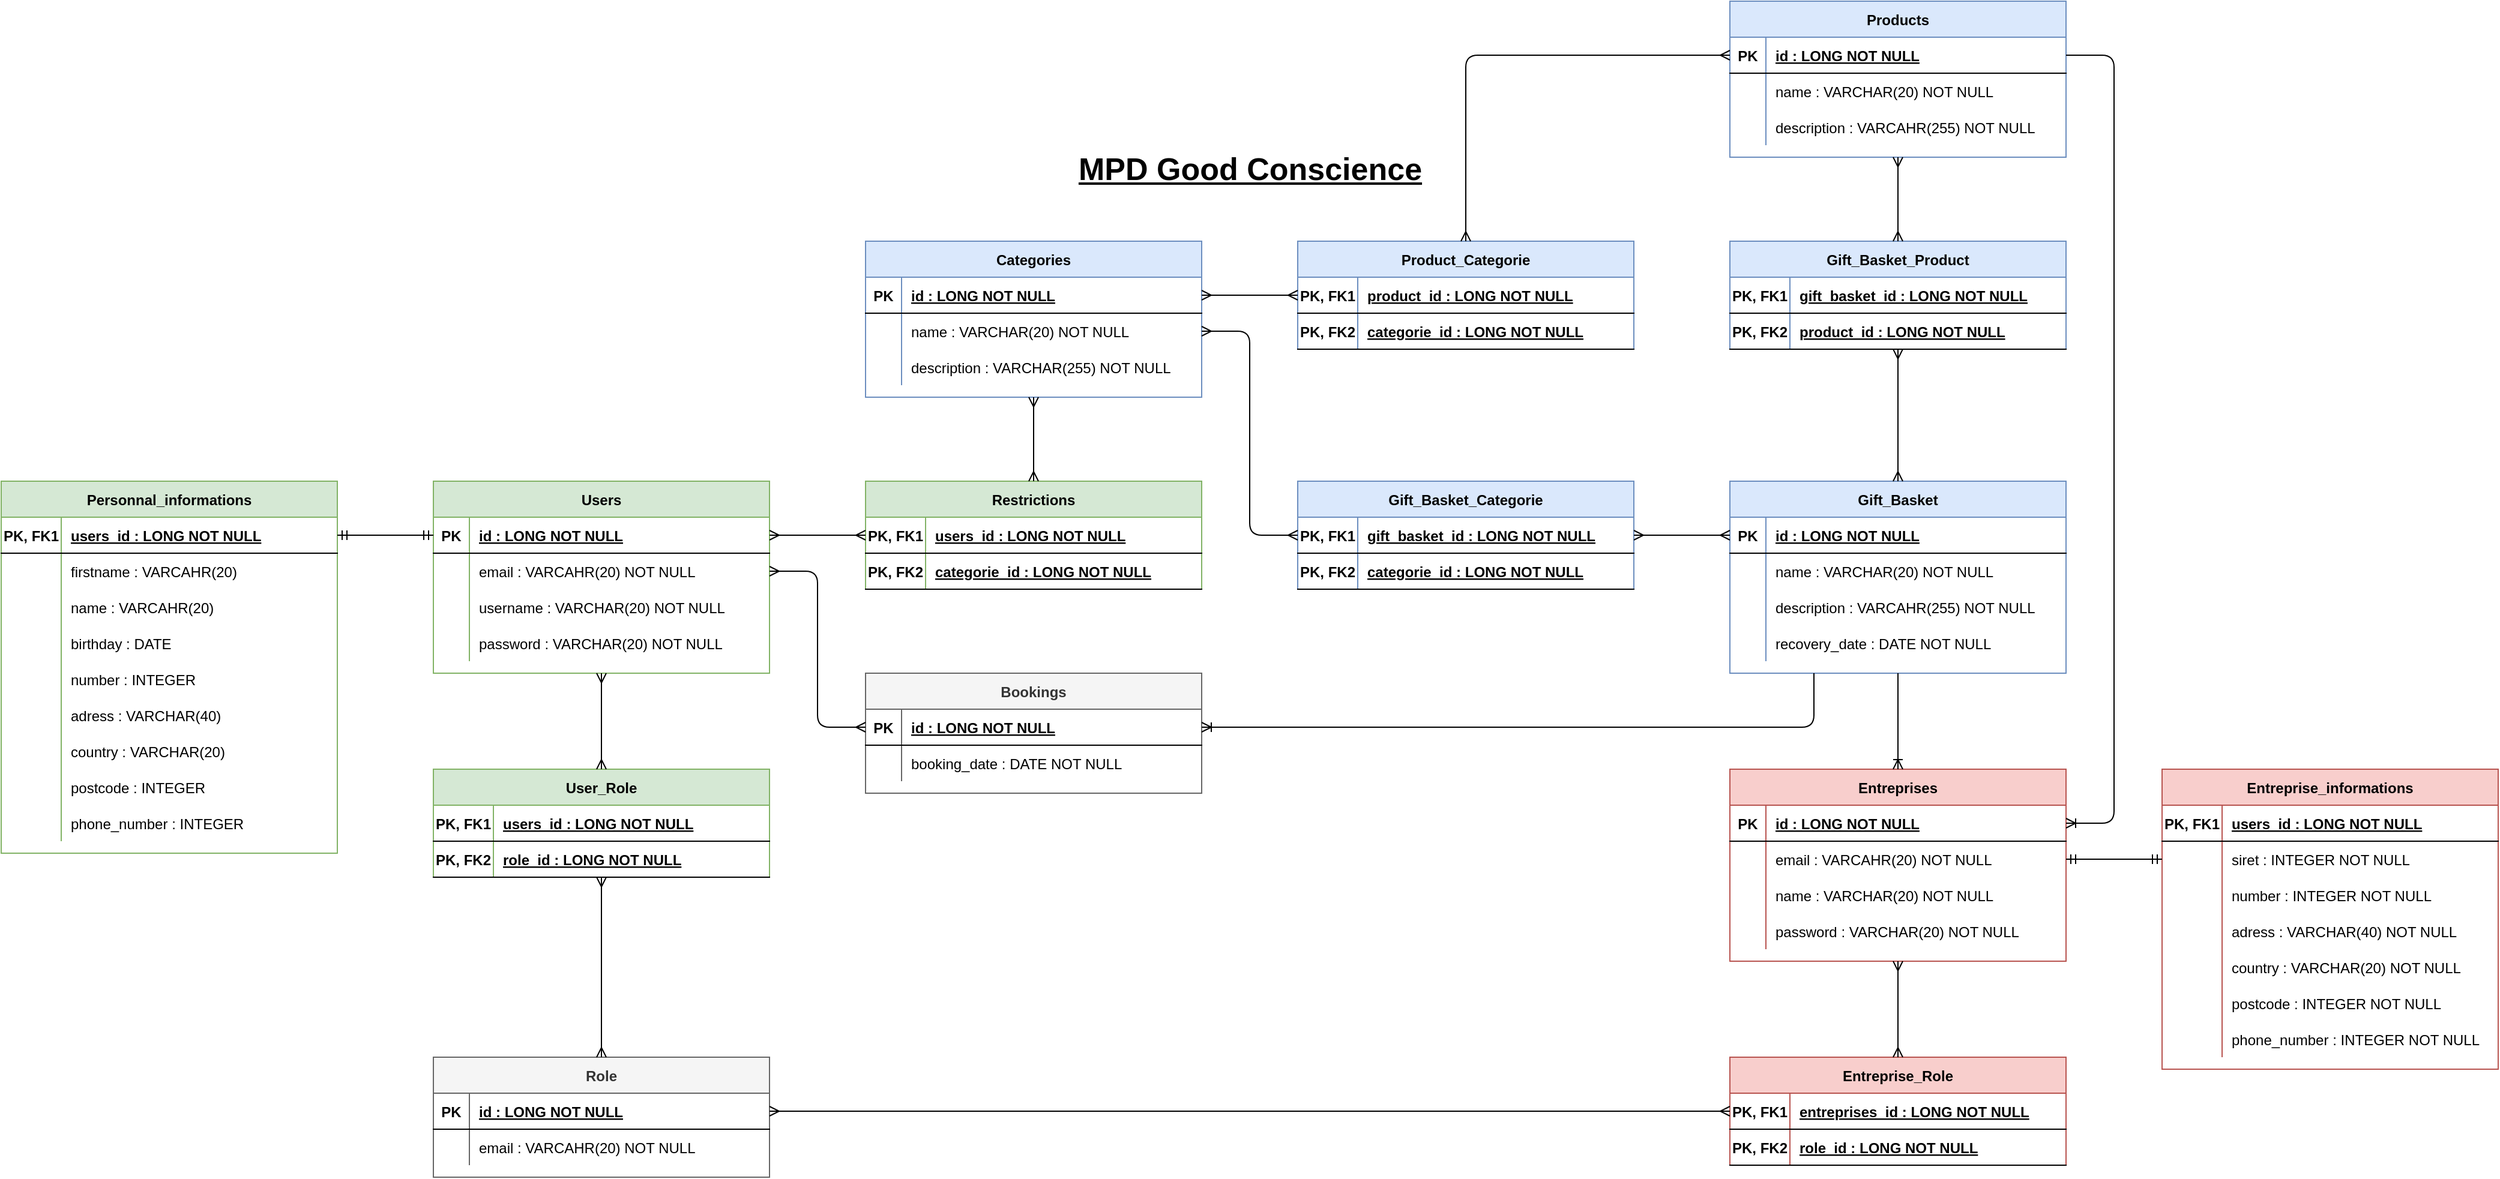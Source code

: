 <mxfile version="14.9.8" type="device"><diagram id="lj7wyBFitudtM3Md_HdL" name="Page-1"><mxGraphModel dx="1422" dy="1973" grid="1" gridSize="10" guides="1" tooltips="1" connect="1" arrows="1" fold="1" page="1" pageScale="1" pageWidth="827" pageHeight="1169" math="0" shadow="0"><root><mxCell id="0"/><mxCell id="1" parent="0"/><mxCell id="SzLGIEK4NuQ1t8CrEI2O-5" value="Users" style="shape=table;startSize=30;container=1;collapsible=1;childLayout=tableLayout;fixedRows=1;rowLines=0;fontStyle=1;align=center;resizeLast=1;fillColor=#d5e8d4;strokeColor=#82b366;" parent="1" vertex="1"><mxGeometry x="440" y="40" width="280" height="160" as="geometry"/></mxCell><mxCell id="SzLGIEK4NuQ1t8CrEI2O-6" value="" style="shape=partialRectangle;collapsible=0;dropTarget=0;pointerEvents=0;fillColor=none;top=0;left=0;bottom=1;right=0;points=[[0,0.5],[1,0.5]];portConstraint=eastwest;" parent="SzLGIEK4NuQ1t8CrEI2O-5" vertex="1"><mxGeometry y="30" width="280" height="30" as="geometry"/></mxCell><mxCell id="SzLGIEK4NuQ1t8CrEI2O-7" value="PK" style="shape=partialRectangle;connectable=0;fillColor=none;top=0;left=0;bottom=0;right=0;fontStyle=1;overflow=hidden;" parent="SzLGIEK4NuQ1t8CrEI2O-6" vertex="1"><mxGeometry width="30" height="30" as="geometry"/></mxCell><mxCell id="SzLGIEK4NuQ1t8CrEI2O-8" value="id : LONG NOT NULL" style="shape=partialRectangle;connectable=0;fillColor=none;top=0;left=0;bottom=0;right=0;align=left;spacingLeft=6;fontStyle=5;overflow=hidden;" parent="SzLGIEK4NuQ1t8CrEI2O-6" vertex="1"><mxGeometry x="30" width="250" height="30" as="geometry"/></mxCell><mxCell id="SzLGIEK4NuQ1t8CrEI2O-9" value="" style="shape=partialRectangle;collapsible=0;dropTarget=0;pointerEvents=0;fillColor=none;top=0;left=0;bottom=0;right=0;points=[[0,0.5],[1,0.5]];portConstraint=eastwest;" parent="SzLGIEK4NuQ1t8CrEI2O-5" vertex="1"><mxGeometry y="60" width="280" height="30" as="geometry"/></mxCell><mxCell id="SzLGIEK4NuQ1t8CrEI2O-10" value="" style="shape=partialRectangle;connectable=0;fillColor=none;top=0;left=0;bottom=0;right=0;editable=1;overflow=hidden;" parent="SzLGIEK4NuQ1t8CrEI2O-9" vertex="1"><mxGeometry width="30" height="30" as="geometry"/></mxCell><mxCell id="SzLGIEK4NuQ1t8CrEI2O-11" value="email : VARCAHR(20) NOT NULL" style="shape=partialRectangle;connectable=0;fillColor=none;top=0;left=0;bottom=0;right=0;align=left;spacingLeft=6;overflow=hidden;" parent="SzLGIEK4NuQ1t8CrEI2O-9" vertex="1"><mxGeometry x="30" width="250" height="30" as="geometry"/></mxCell><mxCell id="SzLGIEK4NuQ1t8CrEI2O-12" value="" style="shape=partialRectangle;collapsible=0;dropTarget=0;pointerEvents=0;fillColor=none;top=0;left=0;bottom=0;right=0;points=[[0,0.5],[1,0.5]];portConstraint=eastwest;" parent="SzLGIEK4NuQ1t8CrEI2O-5" vertex="1"><mxGeometry y="90" width="280" height="30" as="geometry"/></mxCell><mxCell id="SzLGIEK4NuQ1t8CrEI2O-13" value="" style="shape=partialRectangle;connectable=0;fillColor=none;top=0;left=0;bottom=0;right=0;editable=1;overflow=hidden;" parent="SzLGIEK4NuQ1t8CrEI2O-12" vertex="1"><mxGeometry width="30" height="30" as="geometry"/></mxCell><mxCell id="SzLGIEK4NuQ1t8CrEI2O-14" value="username : VARCHAR(20) NOT NULL" style="shape=partialRectangle;connectable=0;fillColor=none;top=0;left=0;bottom=0;right=0;align=left;spacingLeft=6;overflow=hidden;" parent="SzLGIEK4NuQ1t8CrEI2O-12" vertex="1"><mxGeometry x="30" width="250" height="30" as="geometry"/></mxCell><mxCell id="SzLGIEK4NuQ1t8CrEI2O-15" value="" style="shape=partialRectangle;collapsible=0;dropTarget=0;pointerEvents=0;fillColor=none;top=0;left=0;bottom=0;right=0;points=[[0,0.5],[1,0.5]];portConstraint=eastwest;" parent="SzLGIEK4NuQ1t8CrEI2O-5" vertex="1"><mxGeometry y="120" width="280" height="30" as="geometry"/></mxCell><mxCell id="SzLGIEK4NuQ1t8CrEI2O-16" value="" style="shape=partialRectangle;connectable=0;fillColor=none;top=0;left=0;bottom=0;right=0;editable=1;overflow=hidden;" parent="SzLGIEK4NuQ1t8CrEI2O-15" vertex="1"><mxGeometry width="30" height="30" as="geometry"/></mxCell><mxCell id="SzLGIEK4NuQ1t8CrEI2O-17" value="password : VARCHAR(20) NOT NULL" style="shape=partialRectangle;connectable=0;fillColor=none;top=0;left=0;bottom=0;right=0;align=left;spacingLeft=6;overflow=hidden;" parent="SzLGIEK4NuQ1t8CrEI2O-15" vertex="1"><mxGeometry x="30" width="250" height="30" as="geometry"/></mxCell><mxCell id="SzLGIEK4NuQ1t8CrEI2O-18" value="Personnal_informations" style="shape=table;startSize=30;container=1;collapsible=1;childLayout=tableLayout;fixedRows=1;rowLines=0;fontStyle=1;align=center;resizeLast=1;fillColor=#d5e8d4;strokeColor=#82b366;" parent="1" vertex="1"><mxGeometry x="80" y="40" width="280" height="310" as="geometry"/></mxCell><mxCell id="SzLGIEK4NuQ1t8CrEI2O-19" value="" style="shape=partialRectangle;collapsible=0;dropTarget=0;pointerEvents=0;fillColor=none;top=0;left=0;bottom=1;right=0;points=[[0,0.5],[1,0.5]];portConstraint=eastwest;" parent="SzLGIEK4NuQ1t8CrEI2O-18" vertex="1"><mxGeometry y="30" width="280" height="30" as="geometry"/></mxCell><mxCell id="SzLGIEK4NuQ1t8CrEI2O-20" value="PK, FK1" style="shape=partialRectangle;connectable=0;fillColor=none;top=0;left=0;bottom=0;right=0;fontStyle=1;overflow=hidden;" parent="SzLGIEK4NuQ1t8CrEI2O-19" vertex="1"><mxGeometry width="50.0" height="30" as="geometry"/></mxCell><mxCell id="SzLGIEK4NuQ1t8CrEI2O-21" value="users_id : LONG NOT NULL" style="shape=partialRectangle;connectable=0;fillColor=none;top=0;left=0;bottom=0;right=0;align=left;spacingLeft=6;fontStyle=5;overflow=hidden;" parent="SzLGIEK4NuQ1t8CrEI2O-19" vertex="1"><mxGeometry x="50.0" width="230.0" height="30" as="geometry"/></mxCell><mxCell id="SzLGIEK4NuQ1t8CrEI2O-22" value="" style="shape=partialRectangle;collapsible=0;dropTarget=0;pointerEvents=0;fillColor=none;top=0;left=0;bottom=0;right=0;points=[[0,0.5],[1,0.5]];portConstraint=eastwest;" parent="SzLGIEK4NuQ1t8CrEI2O-18" vertex="1"><mxGeometry y="60" width="280" height="30" as="geometry"/></mxCell><mxCell id="SzLGIEK4NuQ1t8CrEI2O-23" value="" style="shape=partialRectangle;connectable=0;fillColor=none;top=0;left=0;bottom=0;right=0;editable=1;overflow=hidden;" parent="SzLGIEK4NuQ1t8CrEI2O-22" vertex="1"><mxGeometry width="50.0" height="30" as="geometry"/></mxCell><mxCell id="SzLGIEK4NuQ1t8CrEI2O-24" value="firstname : VARCAHR(20)" style="shape=partialRectangle;connectable=0;fillColor=none;top=0;left=0;bottom=0;right=0;align=left;spacingLeft=6;overflow=hidden;" parent="SzLGIEK4NuQ1t8CrEI2O-22" vertex="1"><mxGeometry x="50.0" width="230.0" height="30" as="geometry"/></mxCell><mxCell id="SzLGIEK4NuQ1t8CrEI2O-25" value="" style="shape=partialRectangle;collapsible=0;dropTarget=0;pointerEvents=0;fillColor=none;top=0;left=0;bottom=0;right=0;points=[[0,0.5],[1,0.5]];portConstraint=eastwest;" parent="SzLGIEK4NuQ1t8CrEI2O-18" vertex="1"><mxGeometry y="90" width="280" height="30" as="geometry"/></mxCell><mxCell id="SzLGIEK4NuQ1t8CrEI2O-26" value="" style="shape=partialRectangle;connectable=0;fillColor=none;top=0;left=0;bottom=0;right=0;editable=1;overflow=hidden;" parent="SzLGIEK4NuQ1t8CrEI2O-25" vertex="1"><mxGeometry width="50.0" height="30" as="geometry"/></mxCell><mxCell id="SzLGIEK4NuQ1t8CrEI2O-27" value="name : VARCAHR(20)" style="shape=partialRectangle;connectable=0;fillColor=none;top=0;left=0;bottom=0;right=0;align=left;spacingLeft=6;overflow=hidden;" parent="SzLGIEK4NuQ1t8CrEI2O-25" vertex="1"><mxGeometry x="50.0" width="230.0" height="30" as="geometry"/></mxCell><mxCell id="SzLGIEK4NuQ1t8CrEI2O-52" value="" style="shape=partialRectangle;collapsible=0;dropTarget=0;pointerEvents=0;fillColor=none;top=0;left=0;bottom=0;right=0;points=[[0,0.5],[1,0.5]];portConstraint=eastwest;" parent="SzLGIEK4NuQ1t8CrEI2O-18" vertex="1"><mxGeometry y="120" width="280" height="30" as="geometry"/></mxCell><mxCell id="SzLGIEK4NuQ1t8CrEI2O-53" value="" style="shape=partialRectangle;connectable=0;fillColor=none;top=0;left=0;bottom=0;right=0;editable=1;overflow=hidden;" parent="SzLGIEK4NuQ1t8CrEI2O-52" vertex="1"><mxGeometry width="50.0" height="30" as="geometry"/></mxCell><mxCell id="SzLGIEK4NuQ1t8CrEI2O-54" value="birthday : DATE" style="shape=partialRectangle;connectable=0;fillColor=none;top=0;left=0;bottom=0;right=0;align=left;spacingLeft=6;overflow=hidden;" parent="SzLGIEK4NuQ1t8CrEI2O-52" vertex="1"><mxGeometry x="50.0" width="230.0" height="30" as="geometry"/></mxCell><mxCell id="SzLGIEK4NuQ1t8CrEI2O-55" value="" style="shape=partialRectangle;collapsible=0;dropTarget=0;pointerEvents=0;fillColor=none;top=0;left=0;bottom=0;right=0;points=[[0,0.5],[1,0.5]];portConstraint=eastwest;" parent="SzLGIEK4NuQ1t8CrEI2O-18" vertex="1"><mxGeometry y="150" width="280" height="30" as="geometry"/></mxCell><mxCell id="SzLGIEK4NuQ1t8CrEI2O-56" value="" style="shape=partialRectangle;connectable=0;fillColor=none;top=0;left=0;bottom=0;right=0;editable=1;overflow=hidden;" parent="SzLGIEK4NuQ1t8CrEI2O-55" vertex="1"><mxGeometry width="50.0" height="30" as="geometry"/></mxCell><mxCell id="SzLGIEK4NuQ1t8CrEI2O-57" value="number : INTEGER " style="shape=partialRectangle;connectable=0;top=0;left=0;bottom=0;right=0;align=left;spacingLeft=6;overflow=hidden;labelBorderColor=none;fillColor=none;" parent="SzLGIEK4NuQ1t8CrEI2O-55" vertex="1"><mxGeometry x="50.0" width="230.0" height="30" as="geometry"/></mxCell><mxCell id="SzLGIEK4NuQ1t8CrEI2O-58" value="" style="shape=partialRectangle;collapsible=0;dropTarget=0;pointerEvents=0;fillColor=none;top=0;left=0;bottom=0;right=0;points=[[0,0.5],[1,0.5]];portConstraint=eastwest;" parent="SzLGIEK4NuQ1t8CrEI2O-18" vertex="1"><mxGeometry y="180" width="280" height="30" as="geometry"/></mxCell><mxCell id="SzLGIEK4NuQ1t8CrEI2O-59" value="" style="shape=partialRectangle;connectable=0;fillColor=none;top=0;left=0;bottom=0;right=0;editable=1;overflow=hidden;" parent="SzLGIEK4NuQ1t8CrEI2O-58" vertex="1"><mxGeometry width="50.0" height="30" as="geometry"/></mxCell><mxCell id="SzLGIEK4NuQ1t8CrEI2O-60" value="adress : VARCHAR(40)" style="shape=partialRectangle;connectable=0;fillColor=none;top=0;left=0;bottom=0;right=0;align=left;spacingLeft=6;overflow=hidden;" parent="SzLGIEK4NuQ1t8CrEI2O-58" vertex="1"><mxGeometry x="50.0" width="230.0" height="30" as="geometry"/></mxCell><mxCell id="SzLGIEK4NuQ1t8CrEI2O-61" value="" style="shape=partialRectangle;collapsible=0;dropTarget=0;pointerEvents=0;fillColor=none;top=0;left=0;bottom=0;right=0;points=[[0,0.5],[1,0.5]];portConstraint=eastwest;" parent="SzLGIEK4NuQ1t8CrEI2O-18" vertex="1"><mxGeometry y="210" width="280" height="30" as="geometry"/></mxCell><mxCell id="SzLGIEK4NuQ1t8CrEI2O-62" value="" style="shape=partialRectangle;connectable=0;fillColor=none;top=0;left=0;bottom=0;right=0;editable=1;overflow=hidden;" parent="SzLGIEK4NuQ1t8CrEI2O-61" vertex="1"><mxGeometry width="50.0" height="30" as="geometry"/></mxCell><mxCell id="SzLGIEK4NuQ1t8CrEI2O-63" value="country : VARCHAR(20)" style="shape=partialRectangle;connectable=0;fillColor=none;top=0;left=0;bottom=0;right=0;align=left;spacingLeft=6;overflow=hidden;" parent="SzLGIEK4NuQ1t8CrEI2O-61" vertex="1"><mxGeometry x="50.0" width="230.0" height="30" as="geometry"/></mxCell><mxCell id="SzLGIEK4NuQ1t8CrEI2O-64" value="" style="shape=partialRectangle;collapsible=0;dropTarget=0;pointerEvents=0;fillColor=none;top=0;left=0;bottom=0;right=0;points=[[0,0.5],[1,0.5]];portConstraint=eastwest;" parent="SzLGIEK4NuQ1t8CrEI2O-18" vertex="1"><mxGeometry y="240" width="280" height="30" as="geometry"/></mxCell><mxCell id="SzLGIEK4NuQ1t8CrEI2O-65" value="" style="shape=partialRectangle;connectable=0;fillColor=none;top=0;left=0;bottom=0;right=0;editable=1;overflow=hidden;" parent="SzLGIEK4NuQ1t8CrEI2O-64" vertex="1"><mxGeometry width="50.0" height="30" as="geometry"/></mxCell><mxCell id="SzLGIEK4NuQ1t8CrEI2O-66" value="postcode : INTEGER" style="shape=partialRectangle;connectable=0;fillColor=none;top=0;left=0;bottom=0;right=0;align=left;spacingLeft=6;overflow=hidden;" parent="SzLGIEK4NuQ1t8CrEI2O-64" vertex="1"><mxGeometry x="50.0" width="230.0" height="30" as="geometry"/></mxCell><mxCell id="SzLGIEK4NuQ1t8CrEI2O-28" value="" style="shape=partialRectangle;collapsible=0;dropTarget=0;pointerEvents=0;fillColor=none;top=0;left=0;bottom=0;right=0;points=[[0,0.5],[1,0.5]];portConstraint=eastwest;" parent="SzLGIEK4NuQ1t8CrEI2O-18" vertex="1"><mxGeometry y="270" width="280" height="30" as="geometry"/></mxCell><mxCell id="SzLGIEK4NuQ1t8CrEI2O-29" value="" style="shape=partialRectangle;connectable=0;fillColor=none;top=0;left=0;bottom=0;right=0;editable=1;overflow=hidden;" parent="SzLGIEK4NuQ1t8CrEI2O-28" vertex="1"><mxGeometry width="50.0" height="30" as="geometry"/></mxCell><mxCell id="SzLGIEK4NuQ1t8CrEI2O-30" value="phone_number : INTEGER" style="shape=partialRectangle;connectable=0;fillColor=none;top=0;left=0;bottom=0;right=0;align=left;spacingLeft=6;overflow=hidden;" parent="SzLGIEK4NuQ1t8CrEI2O-28" vertex="1"><mxGeometry x="50.0" width="230.0" height="30" as="geometry"/></mxCell><mxCell id="SzLGIEK4NuQ1t8CrEI2O-67" value="User_Role" style="shape=table;startSize=30;container=1;collapsible=1;childLayout=tableLayout;fixedRows=1;rowLines=0;fontStyle=1;align=center;resizeLast=1;shadow=0;fillColor=#d5e8d4;strokeColor=#82b366;" parent="1" vertex="1"><mxGeometry x="440" y="280" width="280" height="90" as="geometry"/></mxCell><mxCell id="SzLGIEK4NuQ1t8CrEI2O-68" value="" style="shape=partialRectangle;collapsible=0;dropTarget=0;pointerEvents=0;fillColor=none;top=0;left=0;bottom=1;right=0;points=[[0,0.5],[1,0.5]];portConstraint=eastwest;" parent="SzLGIEK4NuQ1t8CrEI2O-67" vertex="1"><mxGeometry y="30" width="280" height="30" as="geometry"/></mxCell><mxCell id="SzLGIEK4NuQ1t8CrEI2O-69" value="PK, FK1" style="shape=partialRectangle;connectable=0;fillColor=none;top=0;left=0;bottom=0;right=0;fontStyle=1;overflow=hidden;" parent="SzLGIEK4NuQ1t8CrEI2O-68" vertex="1"><mxGeometry width="50" height="30" as="geometry"/></mxCell><mxCell id="SzLGIEK4NuQ1t8CrEI2O-70" value="users_id : LONG NOT NULL" style="shape=partialRectangle;connectable=0;fillColor=none;top=0;left=0;bottom=0;right=0;align=left;spacingLeft=6;fontStyle=5;overflow=hidden;" parent="SzLGIEK4NuQ1t8CrEI2O-68" vertex="1"><mxGeometry x="50" width="230" height="30" as="geometry"/></mxCell><mxCell id="SzLGIEK4NuQ1t8CrEI2O-83" value="" style="shape=partialRectangle;collapsible=0;dropTarget=0;pointerEvents=0;fillColor=none;top=0;left=0;bottom=1;right=0;points=[[0,0.5],[1,0.5]];portConstraint=eastwest;" parent="SzLGIEK4NuQ1t8CrEI2O-67" vertex="1"><mxGeometry y="60" width="280" height="30" as="geometry"/></mxCell><mxCell id="SzLGIEK4NuQ1t8CrEI2O-84" value="PK, FK2" style="shape=partialRectangle;connectable=0;fillColor=none;top=0;left=0;bottom=0;right=0;fontStyle=1;overflow=hidden;" parent="SzLGIEK4NuQ1t8CrEI2O-83" vertex="1"><mxGeometry width="50" height="30" as="geometry"/></mxCell><mxCell id="SzLGIEK4NuQ1t8CrEI2O-85" value="role_id : LONG NOT NULL" style="shape=partialRectangle;connectable=0;fillColor=none;top=0;left=0;bottom=0;right=0;align=left;spacingLeft=6;fontStyle=5;overflow=hidden;" parent="SzLGIEK4NuQ1t8CrEI2O-83" vertex="1"><mxGeometry x="50" width="230" height="30" as="geometry"/></mxCell><mxCell id="SzLGIEK4NuQ1t8CrEI2O-87" value="Role" style="shape=table;startSize=30;container=1;collapsible=1;childLayout=tableLayout;fixedRows=1;rowLines=0;fontStyle=1;align=center;resizeLast=1;fillColor=#f5f5f5;strokeColor=#666666;fontColor=#333333;" parent="1" vertex="1"><mxGeometry x="440" y="520" width="280" height="100" as="geometry"/></mxCell><mxCell id="SzLGIEK4NuQ1t8CrEI2O-88" value="" style="shape=partialRectangle;collapsible=0;dropTarget=0;pointerEvents=0;fillColor=none;top=0;left=0;bottom=1;right=0;points=[[0,0.5],[1,0.5]];portConstraint=eastwest;" parent="SzLGIEK4NuQ1t8CrEI2O-87" vertex="1"><mxGeometry y="30" width="280" height="30" as="geometry"/></mxCell><mxCell id="SzLGIEK4NuQ1t8CrEI2O-89" value="PK" style="shape=partialRectangle;connectable=0;fillColor=none;top=0;left=0;bottom=0;right=0;fontStyle=1;overflow=hidden;" parent="SzLGIEK4NuQ1t8CrEI2O-88" vertex="1"><mxGeometry width="30" height="30" as="geometry"/></mxCell><mxCell id="SzLGIEK4NuQ1t8CrEI2O-90" value="id : LONG NOT NULL" style="shape=partialRectangle;connectable=0;fillColor=none;top=0;left=0;bottom=0;right=0;align=left;spacingLeft=6;fontStyle=5;overflow=hidden;" parent="SzLGIEK4NuQ1t8CrEI2O-88" vertex="1"><mxGeometry x="30" width="250" height="30" as="geometry"/></mxCell><mxCell id="SzLGIEK4NuQ1t8CrEI2O-91" value="" style="shape=partialRectangle;collapsible=0;dropTarget=0;pointerEvents=0;fillColor=none;top=0;left=0;bottom=0;right=0;points=[[0,0.5],[1,0.5]];portConstraint=eastwest;" parent="SzLGIEK4NuQ1t8CrEI2O-87" vertex="1"><mxGeometry y="60" width="280" height="30" as="geometry"/></mxCell><mxCell id="SzLGIEK4NuQ1t8CrEI2O-92" value="" style="shape=partialRectangle;connectable=0;fillColor=none;top=0;left=0;bottom=0;right=0;editable=1;overflow=hidden;" parent="SzLGIEK4NuQ1t8CrEI2O-91" vertex="1"><mxGeometry width="30" height="30" as="geometry"/></mxCell><mxCell id="SzLGIEK4NuQ1t8CrEI2O-93" value="email : VARCAHR(20) NOT NULL" style="shape=partialRectangle;connectable=0;fillColor=none;top=0;left=0;bottom=0;right=0;align=left;spacingLeft=6;overflow=hidden;" parent="SzLGIEK4NuQ1t8CrEI2O-91" vertex="1"><mxGeometry x="30" width="250" height="30" as="geometry"/></mxCell><mxCell id="SzLGIEK4NuQ1t8CrEI2O-100" value="Entreprises" style="shape=table;startSize=30;container=1;collapsible=1;childLayout=tableLayout;fixedRows=1;rowLines=0;fontStyle=1;align=center;resizeLast=1;fillColor=#f8cecc;strokeColor=#b85450;" parent="1" vertex="1"><mxGeometry x="1520" y="280" width="280" height="160" as="geometry"/></mxCell><mxCell id="SzLGIEK4NuQ1t8CrEI2O-101" value="" style="shape=partialRectangle;collapsible=0;dropTarget=0;pointerEvents=0;fillColor=none;top=0;left=0;bottom=1;right=0;points=[[0,0.5],[1,0.5]];portConstraint=eastwest;" parent="SzLGIEK4NuQ1t8CrEI2O-100" vertex="1"><mxGeometry y="30" width="280" height="30" as="geometry"/></mxCell><mxCell id="SzLGIEK4NuQ1t8CrEI2O-102" value="PK" style="shape=partialRectangle;connectable=0;fillColor=none;top=0;left=0;bottom=0;right=0;fontStyle=1;overflow=hidden;" parent="SzLGIEK4NuQ1t8CrEI2O-101" vertex="1"><mxGeometry width="30" height="30" as="geometry"/></mxCell><mxCell id="SzLGIEK4NuQ1t8CrEI2O-103" value="id : LONG NOT NULL" style="shape=partialRectangle;connectable=0;fillColor=none;top=0;left=0;bottom=0;right=0;align=left;spacingLeft=6;fontStyle=5;overflow=hidden;" parent="SzLGIEK4NuQ1t8CrEI2O-101" vertex="1"><mxGeometry x="30" width="250" height="30" as="geometry"/></mxCell><mxCell id="SzLGIEK4NuQ1t8CrEI2O-104" value="" style="shape=partialRectangle;collapsible=0;dropTarget=0;pointerEvents=0;fillColor=none;top=0;left=0;bottom=0;right=0;points=[[0,0.5],[1,0.5]];portConstraint=eastwest;" parent="SzLGIEK4NuQ1t8CrEI2O-100" vertex="1"><mxGeometry y="60" width="280" height="30" as="geometry"/></mxCell><mxCell id="SzLGIEK4NuQ1t8CrEI2O-105" value="" style="shape=partialRectangle;connectable=0;fillColor=none;top=0;left=0;bottom=0;right=0;editable=1;overflow=hidden;" parent="SzLGIEK4NuQ1t8CrEI2O-104" vertex="1"><mxGeometry width="30" height="30" as="geometry"/></mxCell><mxCell id="SzLGIEK4NuQ1t8CrEI2O-106" value="email : VARCAHR(20) NOT NULL" style="shape=partialRectangle;connectable=0;fillColor=none;top=0;left=0;bottom=0;right=0;align=left;spacingLeft=6;overflow=hidden;" parent="SzLGIEK4NuQ1t8CrEI2O-104" vertex="1"><mxGeometry x="30" width="250" height="30" as="geometry"/></mxCell><mxCell id="SzLGIEK4NuQ1t8CrEI2O-107" value="" style="shape=partialRectangle;collapsible=0;dropTarget=0;pointerEvents=0;fillColor=none;top=0;left=0;bottom=0;right=0;points=[[0,0.5],[1,0.5]];portConstraint=eastwest;" parent="SzLGIEK4NuQ1t8CrEI2O-100" vertex="1"><mxGeometry y="90" width="280" height="30" as="geometry"/></mxCell><mxCell id="SzLGIEK4NuQ1t8CrEI2O-108" value="" style="shape=partialRectangle;connectable=0;fillColor=none;top=0;left=0;bottom=0;right=0;editable=1;overflow=hidden;" parent="SzLGIEK4NuQ1t8CrEI2O-107" vertex="1"><mxGeometry width="30" height="30" as="geometry"/></mxCell><mxCell id="SzLGIEK4NuQ1t8CrEI2O-109" value="name : VARCHAR(20) NOT NULL" style="shape=partialRectangle;connectable=0;fillColor=none;top=0;left=0;bottom=0;right=0;align=left;spacingLeft=6;overflow=hidden;" parent="SzLGIEK4NuQ1t8CrEI2O-107" vertex="1"><mxGeometry x="30" width="250" height="30" as="geometry"/></mxCell><mxCell id="SzLGIEK4NuQ1t8CrEI2O-110" value="" style="shape=partialRectangle;collapsible=0;dropTarget=0;pointerEvents=0;fillColor=none;top=0;left=0;bottom=0;right=0;points=[[0,0.5],[1,0.5]];portConstraint=eastwest;" parent="SzLGIEK4NuQ1t8CrEI2O-100" vertex="1"><mxGeometry y="120" width="280" height="30" as="geometry"/></mxCell><mxCell id="SzLGIEK4NuQ1t8CrEI2O-111" value="" style="shape=partialRectangle;connectable=0;fillColor=none;top=0;left=0;bottom=0;right=0;editable=1;overflow=hidden;" parent="SzLGIEK4NuQ1t8CrEI2O-110" vertex="1"><mxGeometry width="30" height="30" as="geometry"/></mxCell><mxCell id="SzLGIEK4NuQ1t8CrEI2O-112" value="password : VARCHAR(20) NOT NULL" style="shape=partialRectangle;connectable=0;fillColor=none;top=0;left=0;bottom=0;right=0;align=left;spacingLeft=6;overflow=hidden;" parent="SzLGIEK4NuQ1t8CrEI2O-110" vertex="1"><mxGeometry x="30" width="250" height="30" as="geometry"/></mxCell><mxCell id="SzLGIEK4NuQ1t8CrEI2O-126" value="Entreprise_informations" style="shape=table;startSize=30;container=1;collapsible=1;childLayout=tableLayout;fixedRows=1;rowLines=0;fontStyle=1;align=center;resizeLast=1;fillColor=#f8cecc;strokeColor=#b85450;" parent="1" vertex="1"><mxGeometry x="1880" y="280" width="280" height="250" as="geometry"/></mxCell><mxCell id="SzLGIEK4NuQ1t8CrEI2O-127" value="" style="shape=partialRectangle;collapsible=0;dropTarget=0;pointerEvents=0;fillColor=none;top=0;left=0;bottom=1;right=0;points=[[0,0.5],[1,0.5]];portConstraint=eastwest;" parent="SzLGIEK4NuQ1t8CrEI2O-126" vertex="1"><mxGeometry y="30" width="280" height="30" as="geometry"/></mxCell><mxCell id="SzLGIEK4NuQ1t8CrEI2O-128" value="PK, FK1" style="shape=partialRectangle;connectable=0;fillColor=none;top=0;left=0;bottom=0;right=0;fontStyle=1;overflow=hidden;" parent="SzLGIEK4NuQ1t8CrEI2O-127" vertex="1"><mxGeometry width="50.0" height="30" as="geometry"/></mxCell><mxCell id="SzLGIEK4NuQ1t8CrEI2O-129" value="users_id : LONG NOT NULL" style="shape=partialRectangle;connectable=0;fillColor=none;top=0;left=0;bottom=0;right=0;align=left;spacingLeft=6;fontStyle=5;overflow=hidden;" parent="SzLGIEK4NuQ1t8CrEI2O-127" vertex="1"><mxGeometry x="50.0" width="230.0" height="30" as="geometry"/></mxCell><mxCell id="SzLGIEK4NuQ1t8CrEI2O-136" value="" style="shape=partialRectangle;collapsible=0;dropTarget=0;pointerEvents=0;fillColor=none;top=0;left=0;bottom=0;right=0;points=[[0,0.5],[1,0.5]];portConstraint=eastwest;" parent="SzLGIEK4NuQ1t8CrEI2O-126" vertex="1"><mxGeometry y="60" width="280" height="30" as="geometry"/></mxCell><mxCell id="SzLGIEK4NuQ1t8CrEI2O-137" value="" style="shape=partialRectangle;connectable=0;fillColor=none;top=0;left=0;bottom=0;right=0;editable=1;overflow=hidden;" parent="SzLGIEK4NuQ1t8CrEI2O-136" vertex="1"><mxGeometry width="50.0" height="30" as="geometry"/></mxCell><mxCell id="SzLGIEK4NuQ1t8CrEI2O-138" value="siret : INTEGER NOT NULL" style="shape=partialRectangle;connectable=0;fillColor=none;top=0;left=0;bottom=0;right=0;align=left;spacingLeft=6;overflow=hidden;" parent="SzLGIEK4NuQ1t8CrEI2O-136" vertex="1"><mxGeometry x="50.0" width="230.0" height="30" as="geometry"/></mxCell><mxCell id="SzLGIEK4NuQ1t8CrEI2O-139" value="" style="shape=partialRectangle;collapsible=0;dropTarget=0;pointerEvents=0;fillColor=none;top=0;left=0;bottom=0;right=0;points=[[0,0.5],[1,0.5]];portConstraint=eastwest;" parent="SzLGIEK4NuQ1t8CrEI2O-126" vertex="1"><mxGeometry y="90" width="280" height="30" as="geometry"/></mxCell><mxCell id="SzLGIEK4NuQ1t8CrEI2O-140" value="" style="shape=partialRectangle;connectable=0;fillColor=none;top=0;left=0;bottom=0;right=0;editable=1;overflow=hidden;" parent="SzLGIEK4NuQ1t8CrEI2O-139" vertex="1"><mxGeometry width="50.0" height="30" as="geometry"/></mxCell><mxCell id="SzLGIEK4NuQ1t8CrEI2O-141" value="number : INTEGER NOT NULL" style="shape=partialRectangle;connectable=0;top=0;left=0;bottom=0;right=0;align=left;spacingLeft=6;overflow=hidden;labelBorderColor=none;fillColor=none;" parent="SzLGIEK4NuQ1t8CrEI2O-139" vertex="1"><mxGeometry x="50.0" width="230.0" height="30" as="geometry"/></mxCell><mxCell id="SzLGIEK4NuQ1t8CrEI2O-142" value="" style="shape=partialRectangle;collapsible=0;dropTarget=0;pointerEvents=0;fillColor=none;top=0;left=0;bottom=0;right=0;points=[[0,0.5],[1,0.5]];portConstraint=eastwest;" parent="SzLGIEK4NuQ1t8CrEI2O-126" vertex="1"><mxGeometry y="120" width="280" height="30" as="geometry"/></mxCell><mxCell id="SzLGIEK4NuQ1t8CrEI2O-143" value="" style="shape=partialRectangle;connectable=0;fillColor=none;top=0;left=0;bottom=0;right=0;editable=1;overflow=hidden;" parent="SzLGIEK4NuQ1t8CrEI2O-142" vertex="1"><mxGeometry width="50.0" height="30" as="geometry"/></mxCell><mxCell id="SzLGIEK4NuQ1t8CrEI2O-144" value="adress : VARCHAR(40) NOT NULL" style="shape=partialRectangle;connectable=0;fillColor=none;top=0;left=0;bottom=0;right=0;align=left;spacingLeft=6;overflow=hidden;" parent="SzLGIEK4NuQ1t8CrEI2O-142" vertex="1"><mxGeometry x="50.0" width="230.0" height="30" as="geometry"/></mxCell><mxCell id="SzLGIEK4NuQ1t8CrEI2O-145" value="" style="shape=partialRectangle;collapsible=0;dropTarget=0;pointerEvents=0;fillColor=none;top=0;left=0;bottom=0;right=0;points=[[0,0.5],[1,0.5]];portConstraint=eastwest;" parent="SzLGIEK4NuQ1t8CrEI2O-126" vertex="1"><mxGeometry y="150" width="280" height="30" as="geometry"/></mxCell><mxCell id="SzLGIEK4NuQ1t8CrEI2O-146" value="" style="shape=partialRectangle;connectable=0;fillColor=none;top=0;left=0;bottom=0;right=0;editable=1;overflow=hidden;" parent="SzLGIEK4NuQ1t8CrEI2O-145" vertex="1"><mxGeometry width="50.0" height="30" as="geometry"/></mxCell><mxCell id="SzLGIEK4NuQ1t8CrEI2O-147" value="country : VARCHAR(20) NOT NULL" style="shape=partialRectangle;connectable=0;fillColor=none;top=0;left=0;bottom=0;right=0;align=left;spacingLeft=6;overflow=hidden;" parent="SzLGIEK4NuQ1t8CrEI2O-145" vertex="1"><mxGeometry x="50.0" width="230.0" height="30" as="geometry"/></mxCell><mxCell id="SzLGIEK4NuQ1t8CrEI2O-148" value="" style="shape=partialRectangle;collapsible=0;dropTarget=0;pointerEvents=0;fillColor=none;top=0;left=0;bottom=0;right=0;points=[[0,0.5],[1,0.5]];portConstraint=eastwest;" parent="SzLGIEK4NuQ1t8CrEI2O-126" vertex="1"><mxGeometry y="180" width="280" height="30" as="geometry"/></mxCell><mxCell id="SzLGIEK4NuQ1t8CrEI2O-149" value="" style="shape=partialRectangle;connectable=0;fillColor=none;top=0;left=0;bottom=0;right=0;editable=1;overflow=hidden;" parent="SzLGIEK4NuQ1t8CrEI2O-148" vertex="1"><mxGeometry width="50.0" height="30" as="geometry"/></mxCell><mxCell id="SzLGIEK4NuQ1t8CrEI2O-150" value="postcode : INTEGER NOT NULL" style="shape=partialRectangle;connectable=0;fillColor=none;top=0;left=0;bottom=0;right=0;align=left;spacingLeft=6;overflow=hidden;" parent="SzLGIEK4NuQ1t8CrEI2O-148" vertex="1"><mxGeometry x="50.0" width="230.0" height="30" as="geometry"/></mxCell><mxCell id="SzLGIEK4NuQ1t8CrEI2O-151" value="" style="shape=partialRectangle;collapsible=0;dropTarget=0;pointerEvents=0;fillColor=none;top=0;left=0;bottom=0;right=0;points=[[0,0.5],[1,0.5]];portConstraint=eastwest;" parent="SzLGIEK4NuQ1t8CrEI2O-126" vertex="1"><mxGeometry y="210" width="280" height="30" as="geometry"/></mxCell><mxCell id="SzLGIEK4NuQ1t8CrEI2O-152" value="" style="shape=partialRectangle;connectable=0;fillColor=none;top=0;left=0;bottom=0;right=0;editable=1;overflow=hidden;" parent="SzLGIEK4NuQ1t8CrEI2O-151" vertex="1"><mxGeometry width="50.0" height="30" as="geometry"/></mxCell><mxCell id="SzLGIEK4NuQ1t8CrEI2O-153" value="phone_number : INTEGER NOT NULL" style="shape=partialRectangle;connectable=0;fillColor=none;top=0;left=0;bottom=0;right=0;align=left;spacingLeft=6;overflow=hidden;" parent="SzLGIEK4NuQ1t8CrEI2O-151" vertex="1"><mxGeometry x="50.0" width="230.0" height="30" as="geometry"/></mxCell><mxCell id="SzLGIEK4NuQ1t8CrEI2O-161" value="Entreprise_Role" style="shape=table;startSize=30;container=1;collapsible=1;childLayout=tableLayout;fixedRows=1;rowLines=0;fontStyle=1;align=center;resizeLast=1;shadow=0;fillColor=#f8cecc;strokeColor=#b85450;" parent="1" vertex="1"><mxGeometry x="1520" y="520" width="280" height="90" as="geometry"/></mxCell><mxCell id="SzLGIEK4NuQ1t8CrEI2O-162" value="" style="shape=partialRectangle;collapsible=0;dropTarget=0;pointerEvents=0;fillColor=none;top=0;left=0;bottom=1;right=0;points=[[0,0.5],[1,0.5]];portConstraint=eastwest;" parent="SzLGIEK4NuQ1t8CrEI2O-161" vertex="1"><mxGeometry y="30" width="280" height="30" as="geometry"/></mxCell><mxCell id="SzLGIEK4NuQ1t8CrEI2O-163" value="PK, FK1" style="shape=partialRectangle;connectable=0;fillColor=none;top=0;left=0;bottom=0;right=0;fontStyle=1;overflow=hidden;" parent="SzLGIEK4NuQ1t8CrEI2O-162" vertex="1"><mxGeometry width="50" height="30" as="geometry"/></mxCell><mxCell id="SzLGIEK4NuQ1t8CrEI2O-164" value="entreprises_id : LONG NOT NULL" style="shape=partialRectangle;connectable=0;fillColor=none;top=0;left=0;bottom=0;right=0;align=left;spacingLeft=6;fontStyle=5;overflow=hidden;" parent="SzLGIEK4NuQ1t8CrEI2O-162" vertex="1"><mxGeometry x="50" width="230" height="30" as="geometry"/></mxCell><mxCell id="SzLGIEK4NuQ1t8CrEI2O-165" value="" style="shape=partialRectangle;collapsible=0;dropTarget=0;pointerEvents=0;fillColor=none;top=0;left=0;bottom=1;right=0;points=[[0,0.5],[1,0.5]];portConstraint=eastwest;" parent="SzLGIEK4NuQ1t8CrEI2O-161" vertex="1"><mxGeometry y="60" width="280" height="30" as="geometry"/></mxCell><mxCell id="SzLGIEK4NuQ1t8CrEI2O-166" value="PK, FK2" style="shape=partialRectangle;connectable=0;fillColor=none;top=0;left=0;bottom=0;right=0;fontStyle=1;overflow=hidden;" parent="SzLGIEK4NuQ1t8CrEI2O-165" vertex="1"><mxGeometry width="50" height="30" as="geometry"/></mxCell><mxCell id="SzLGIEK4NuQ1t8CrEI2O-167" value="role_id : LONG NOT NULL" style="shape=partialRectangle;connectable=0;fillColor=none;top=0;left=0;bottom=0;right=0;align=left;spacingLeft=6;fontStyle=5;overflow=hidden;" parent="SzLGIEK4NuQ1t8CrEI2O-165" vertex="1"><mxGeometry x="50" width="230" height="30" as="geometry"/></mxCell><mxCell id="SzLGIEK4NuQ1t8CrEI2O-171" value="" style="edgeStyle=orthogonalEdgeStyle;fontSize=12;html=1;endArrow=ERmany;startArrow=ERmany;exitX=0.5;exitY=1;exitDx=0;exitDy=0;entryX=0.5;entryY=0;entryDx=0;entryDy=0;" parent="1" source="SzLGIEK4NuQ1t8CrEI2O-5" target="SzLGIEK4NuQ1t8CrEI2O-67" edge="1"><mxGeometry width="100" height="100" relative="1" as="geometry"><mxPoint x="440" y="200" as="sourcePoint"/><mxPoint x="380" y="280" as="targetPoint"/></mxGeometry></mxCell><mxCell id="SzLGIEK4NuQ1t8CrEI2O-173" value="" style="fontSize=12;html=1;endArrow=ERmany;startArrow=ERmany;exitX=0.5;exitY=0;exitDx=0;exitDy=0;entryX=0.5;entryY=1;entryDx=0;entryDy=0;" parent="1" source="SzLGIEK4NuQ1t8CrEI2O-87" target="SzLGIEK4NuQ1t8CrEI2O-67" edge="1"><mxGeometry width="100" height="100" relative="1" as="geometry"><mxPoint x="520" y="510" as="sourcePoint"/><mxPoint x="580" y="390" as="targetPoint"/></mxGeometry></mxCell><mxCell id="SzLGIEK4NuQ1t8CrEI2O-174" value="" style="fontSize=12;html=1;endArrow=ERmany;startArrow=ERmany;entryX=0.5;entryY=1;entryDx=0;entryDy=0;exitX=0.5;exitY=0;exitDx=0;exitDy=0;" parent="1" source="SzLGIEK4NuQ1t8CrEI2O-161" target="SzLGIEK4NuQ1t8CrEI2O-100" edge="1"><mxGeometry width="100" height="100" relative="1" as="geometry"><mxPoint x="1450" y="590" as="sourcePoint"/><mxPoint x="1550" y="490" as="targetPoint"/></mxGeometry></mxCell><mxCell id="SzLGIEK4NuQ1t8CrEI2O-175" value="" style="edgeStyle=orthogonalEdgeStyle;fontSize=12;html=1;endArrow=ERmany;startArrow=ERmany;entryX=0;entryY=0.5;entryDx=0;entryDy=0;exitX=1;exitY=0.5;exitDx=0;exitDy=0;" parent="1" source="SzLGIEK4NuQ1t8CrEI2O-88" target="SzLGIEK4NuQ1t8CrEI2O-162" edge="1"><mxGeometry width="100" height="100" relative="1" as="geometry"><mxPoint x="960" y="530" as="sourcePoint"/><mxPoint x="1060" y="430" as="targetPoint"/></mxGeometry></mxCell><mxCell id="SzLGIEK4NuQ1t8CrEI2O-190" value="Products" style="shape=table;startSize=30;container=1;collapsible=1;childLayout=tableLayout;fixedRows=1;rowLines=0;fontStyle=1;align=center;resizeLast=1;fillColor=#dae8fc;strokeColor=#6c8ebf;" parent="1" vertex="1"><mxGeometry x="1520" y="-360" width="280" height="130" as="geometry"/></mxCell><mxCell id="SzLGIEK4NuQ1t8CrEI2O-191" value="" style="shape=partialRectangle;collapsible=0;dropTarget=0;pointerEvents=0;fillColor=none;top=0;left=0;bottom=1;right=0;points=[[0,0.5],[1,0.5]];portConstraint=eastwest;" parent="SzLGIEK4NuQ1t8CrEI2O-190" vertex="1"><mxGeometry y="30" width="280" height="30" as="geometry"/></mxCell><mxCell id="SzLGIEK4NuQ1t8CrEI2O-192" value="PK" style="shape=partialRectangle;connectable=0;fillColor=none;top=0;left=0;bottom=0;right=0;fontStyle=1;overflow=hidden;" parent="SzLGIEK4NuQ1t8CrEI2O-191" vertex="1"><mxGeometry width="30" height="30" as="geometry"/></mxCell><mxCell id="SzLGIEK4NuQ1t8CrEI2O-193" value="id : LONG NOT NULL" style="shape=partialRectangle;connectable=0;fillColor=none;top=0;left=0;bottom=0;right=0;align=left;spacingLeft=6;fontStyle=5;overflow=hidden;" parent="SzLGIEK4NuQ1t8CrEI2O-191" vertex="1"><mxGeometry x="30" width="250" height="30" as="geometry"/></mxCell><mxCell id="SzLGIEK4NuQ1t8CrEI2O-194" value="" style="shape=partialRectangle;collapsible=0;dropTarget=0;pointerEvents=0;fillColor=none;top=0;left=0;bottom=0;right=0;points=[[0,0.5],[1,0.5]];portConstraint=eastwest;" parent="SzLGIEK4NuQ1t8CrEI2O-190" vertex="1"><mxGeometry y="60" width="280" height="30" as="geometry"/></mxCell><mxCell id="SzLGIEK4NuQ1t8CrEI2O-195" value="" style="shape=partialRectangle;connectable=0;fillColor=none;top=0;left=0;bottom=0;right=0;editable=1;overflow=hidden;" parent="SzLGIEK4NuQ1t8CrEI2O-194" vertex="1"><mxGeometry width="30" height="30" as="geometry"/></mxCell><mxCell id="SzLGIEK4NuQ1t8CrEI2O-196" value="name : VARCHAR(20) NOT NULL" style="shape=partialRectangle;connectable=0;fillColor=none;top=0;left=0;bottom=0;right=0;align=left;spacingLeft=6;overflow=hidden;" parent="SzLGIEK4NuQ1t8CrEI2O-194" vertex="1"><mxGeometry x="30" width="250" height="30" as="geometry"/></mxCell><mxCell id="SzLGIEK4NuQ1t8CrEI2O-197" value="" style="shape=partialRectangle;collapsible=0;dropTarget=0;pointerEvents=0;fillColor=none;top=0;left=0;bottom=0;right=0;points=[[0,0.5],[1,0.5]];portConstraint=eastwest;" parent="SzLGIEK4NuQ1t8CrEI2O-190" vertex="1"><mxGeometry y="90" width="280" height="30" as="geometry"/></mxCell><mxCell id="SzLGIEK4NuQ1t8CrEI2O-198" value="" style="shape=partialRectangle;connectable=0;fillColor=none;top=0;left=0;bottom=0;right=0;editable=1;overflow=hidden;" parent="SzLGIEK4NuQ1t8CrEI2O-197" vertex="1"><mxGeometry width="30" height="30" as="geometry"/></mxCell><mxCell id="SzLGIEK4NuQ1t8CrEI2O-199" value="description : VARCAHR(255) NOT NULL" style="shape=partialRectangle;connectable=0;fillColor=none;top=0;left=0;bottom=0;right=0;align=left;spacingLeft=6;overflow=hidden;" parent="SzLGIEK4NuQ1t8CrEI2O-197" vertex="1"><mxGeometry x="30" width="250" height="30" as="geometry"/></mxCell><mxCell id="SzLGIEK4NuQ1t8CrEI2O-217" value="Categories" style="shape=table;startSize=30;container=1;collapsible=1;childLayout=tableLayout;fixedRows=1;rowLines=0;fontStyle=1;align=center;resizeLast=1;fillColor=#dae8fc;strokeColor=#6c8ebf;" parent="1" vertex="1"><mxGeometry x="800" y="-160" width="280" height="130" as="geometry"/></mxCell><mxCell id="SzLGIEK4NuQ1t8CrEI2O-218" value="" style="shape=partialRectangle;collapsible=0;dropTarget=0;pointerEvents=0;fillColor=none;top=0;left=0;bottom=1;right=0;points=[[0,0.5],[1,0.5]];portConstraint=eastwest;" parent="SzLGIEK4NuQ1t8CrEI2O-217" vertex="1"><mxGeometry y="30" width="280" height="30" as="geometry"/></mxCell><mxCell id="SzLGIEK4NuQ1t8CrEI2O-219" value="PK" style="shape=partialRectangle;connectable=0;fillColor=none;top=0;left=0;bottom=0;right=0;fontStyle=1;overflow=hidden;" parent="SzLGIEK4NuQ1t8CrEI2O-218" vertex="1"><mxGeometry width="30" height="30" as="geometry"/></mxCell><mxCell id="SzLGIEK4NuQ1t8CrEI2O-220" value="id : LONG NOT NULL" style="shape=partialRectangle;connectable=0;fillColor=none;top=0;left=0;bottom=0;right=0;align=left;spacingLeft=6;fontStyle=5;overflow=hidden;" parent="SzLGIEK4NuQ1t8CrEI2O-218" vertex="1"><mxGeometry x="30" width="250" height="30" as="geometry"/></mxCell><mxCell id="SzLGIEK4NuQ1t8CrEI2O-221" value="" style="shape=partialRectangle;collapsible=0;dropTarget=0;pointerEvents=0;fillColor=none;top=0;left=0;bottom=0;right=0;points=[[0,0.5],[1,0.5]];portConstraint=eastwest;" parent="SzLGIEK4NuQ1t8CrEI2O-217" vertex="1"><mxGeometry y="60" width="280" height="30" as="geometry"/></mxCell><mxCell id="SzLGIEK4NuQ1t8CrEI2O-222" value="" style="shape=partialRectangle;connectable=0;fillColor=none;top=0;left=0;bottom=0;right=0;editable=1;overflow=hidden;" parent="SzLGIEK4NuQ1t8CrEI2O-221" vertex="1"><mxGeometry width="30" height="30" as="geometry"/></mxCell><mxCell id="SzLGIEK4NuQ1t8CrEI2O-223" value="name : VARCHAR(20) NOT NULL" style="shape=partialRectangle;connectable=0;fillColor=none;top=0;left=0;bottom=0;right=0;align=left;spacingLeft=6;overflow=hidden;" parent="SzLGIEK4NuQ1t8CrEI2O-221" vertex="1"><mxGeometry x="30" width="250" height="30" as="geometry"/></mxCell><mxCell id="SzLGIEK4NuQ1t8CrEI2O-239" value="" style="shape=partialRectangle;collapsible=0;dropTarget=0;pointerEvents=0;fillColor=none;top=0;left=0;bottom=0;right=0;points=[[0,0.5],[1,0.5]];portConstraint=eastwest;" parent="SzLGIEK4NuQ1t8CrEI2O-217" vertex="1"><mxGeometry y="90" width="280" height="30" as="geometry"/></mxCell><mxCell id="SzLGIEK4NuQ1t8CrEI2O-240" value="" style="shape=partialRectangle;connectable=0;fillColor=none;top=0;left=0;bottom=0;right=0;editable=1;overflow=hidden;" parent="SzLGIEK4NuQ1t8CrEI2O-239" vertex="1"><mxGeometry width="30" height="30" as="geometry"/></mxCell><mxCell id="SzLGIEK4NuQ1t8CrEI2O-241" value="description : VARCHAR(255) NOT NULL" style="shape=partialRectangle;connectable=0;fillColor=none;top=0;left=0;bottom=0;right=0;align=left;spacingLeft=6;overflow=hidden;" parent="SzLGIEK4NuQ1t8CrEI2O-239" vertex="1"><mxGeometry x="30" width="250" height="30" as="geometry"/></mxCell><mxCell id="SzLGIEK4NuQ1t8CrEI2O-232" value="Product_Categorie" style="shape=table;startSize=30;container=1;collapsible=1;childLayout=tableLayout;fixedRows=1;rowLines=0;fontStyle=1;align=center;resizeLast=1;shadow=0;fillColor=#dae8fc;strokeColor=#6c8ebf;" parent="1" vertex="1"><mxGeometry x="1160" y="-160" width="280" height="90" as="geometry"/></mxCell><mxCell id="SzLGIEK4NuQ1t8CrEI2O-233" value="" style="shape=partialRectangle;collapsible=0;dropTarget=0;pointerEvents=0;fillColor=none;top=0;left=0;bottom=1;right=0;points=[[0,0.5],[1,0.5]];portConstraint=eastwest;" parent="SzLGIEK4NuQ1t8CrEI2O-232" vertex="1"><mxGeometry y="30" width="280" height="30" as="geometry"/></mxCell><mxCell id="SzLGIEK4NuQ1t8CrEI2O-234" value="PK, FK1" style="shape=partialRectangle;connectable=0;fillColor=none;top=0;left=0;bottom=0;right=0;fontStyle=1;overflow=hidden;" parent="SzLGIEK4NuQ1t8CrEI2O-233" vertex="1"><mxGeometry width="50" height="30" as="geometry"/></mxCell><mxCell id="SzLGIEK4NuQ1t8CrEI2O-235" value="product_id : LONG NOT NULL" style="shape=partialRectangle;connectable=0;fillColor=none;top=0;left=0;bottom=0;right=0;align=left;spacingLeft=6;fontStyle=5;overflow=hidden;" parent="SzLGIEK4NuQ1t8CrEI2O-233" vertex="1"><mxGeometry x="50" width="230" height="30" as="geometry"/></mxCell><mxCell id="SzLGIEK4NuQ1t8CrEI2O-236" value="" style="shape=partialRectangle;collapsible=0;dropTarget=0;pointerEvents=0;fillColor=none;top=0;left=0;bottom=1;right=0;points=[[0,0.5],[1,0.5]];portConstraint=eastwest;" parent="SzLGIEK4NuQ1t8CrEI2O-232" vertex="1"><mxGeometry y="60" width="280" height="30" as="geometry"/></mxCell><mxCell id="SzLGIEK4NuQ1t8CrEI2O-237" value="PK, FK2" style="shape=partialRectangle;connectable=0;fillColor=none;top=0;left=0;bottom=0;right=0;fontStyle=1;overflow=hidden;" parent="SzLGIEK4NuQ1t8CrEI2O-236" vertex="1"><mxGeometry width="50" height="30" as="geometry"/></mxCell><mxCell id="SzLGIEK4NuQ1t8CrEI2O-238" value="categorie_id : LONG NOT NULL" style="shape=partialRectangle;connectable=0;fillColor=none;top=0;left=0;bottom=0;right=0;align=left;spacingLeft=6;fontStyle=5;overflow=hidden;" parent="SzLGIEK4NuQ1t8CrEI2O-236" vertex="1"><mxGeometry x="50" width="230" height="30" as="geometry"/></mxCell><mxCell id="SzLGIEK4NuQ1t8CrEI2O-242" value="" style="fontSize=12;html=1;endArrow=ERmany;startArrow=ERmany;exitX=0;exitY=0.5;exitDx=0;exitDy=0;entryX=0.5;entryY=0;entryDx=0;entryDy=0;edgeStyle=orthogonalEdgeStyle;" parent="1" source="SzLGIEK4NuQ1t8CrEI2O-191" target="SzLGIEK4NuQ1t8CrEI2O-232" edge="1"><mxGeometry width="100" height="100" relative="1" as="geometry"><mxPoint x="1480" y="-40" as="sourcePoint"/><mxPoint x="1640" y="-180" as="targetPoint"/></mxGeometry></mxCell><mxCell id="SzLGIEK4NuQ1t8CrEI2O-243" value="" style="fontSize=12;html=1;endArrow=ERmany;startArrow=ERmany;entryX=1;entryY=0.5;entryDx=0;entryDy=0;exitX=0;exitY=0.5;exitDx=0;exitDy=0;" parent="1" source="SzLGIEK4NuQ1t8CrEI2O-233" target="SzLGIEK4NuQ1t8CrEI2O-218" edge="1"><mxGeometry width="100" height="100" relative="1" as="geometry"><mxPoint x="1280" y="-40" as="sourcePoint"/><mxPoint x="1670" y="-190" as="targetPoint"/></mxGeometry></mxCell><mxCell id="SzLGIEK4NuQ1t8CrEI2O-244" value="Gift_Basket" style="shape=table;startSize=30;container=1;collapsible=1;childLayout=tableLayout;fixedRows=1;rowLines=0;fontStyle=1;align=center;resizeLast=1;fillColor=#dae8fc;strokeColor=#6c8ebf;" parent="1" vertex="1"><mxGeometry x="1520" y="40" width="280" height="160" as="geometry"/></mxCell><mxCell id="SzLGIEK4NuQ1t8CrEI2O-245" value="" style="shape=partialRectangle;collapsible=0;dropTarget=0;pointerEvents=0;fillColor=none;top=0;left=0;bottom=1;right=0;points=[[0,0.5],[1,0.5]];portConstraint=eastwest;" parent="SzLGIEK4NuQ1t8CrEI2O-244" vertex="1"><mxGeometry y="30" width="280" height="30" as="geometry"/></mxCell><mxCell id="SzLGIEK4NuQ1t8CrEI2O-246" value="PK" style="shape=partialRectangle;connectable=0;fillColor=none;top=0;left=0;bottom=0;right=0;fontStyle=1;overflow=hidden;" parent="SzLGIEK4NuQ1t8CrEI2O-245" vertex="1"><mxGeometry width="30" height="30" as="geometry"/></mxCell><mxCell id="SzLGIEK4NuQ1t8CrEI2O-247" value="id : LONG NOT NULL" style="shape=partialRectangle;connectable=0;fillColor=none;top=0;left=0;bottom=0;right=0;align=left;spacingLeft=6;fontStyle=5;overflow=hidden;" parent="SzLGIEK4NuQ1t8CrEI2O-245" vertex="1"><mxGeometry x="30" width="250" height="30" as="geometry"/></mxCell><mxCell id="SzLGIEK4NuQ1t8CrEI2O-248" value="" style="shape=partialRectangle;collapsible=0;dropTarget=0;pointerEvents=0;fillColor=none;top=0;left=0;bottom=0;right=0;points=[[0,0.5],[1,0.5]];portConstraint=eastwest;" parent="SzLGIEK4NuQ1t8CrEI2O-244" vertex="1"><mxGeometry y="60" width="280" height="30" as="geometry"/></mxCell><mxCell id="SzLGIEK4NuQ1t8CrEI2O-249" value="" style="shape=partialRectangle;connectable=0;fillColor=none;top=0;left=0;bottom=0;right=0;editable=1;overflow=hidden;" parent="SzLGIEK4NuQ1t8CrEI2O-248" vertex="1"><mxGeometry width="30" height="30" as="geometry"/></mxCell><mxCell id="SzLGIEK4NuQ1t8CrEI2O-250" value="name : VARCHAR(20) NOT NULL" style="shape=partialRectangle;connectable=0;fillColor=none;top=0;left=0;bottom=0;right=0;align=left;spacingLeft=6;overflow=hidden;" parent="SzLGIEK4NuQ1t8CrEI2O-248" vertex="1"><mxGeometry x="30" width="250" height="30" as="geometry"/></mxCell><mxCell id="SzLGIEK4NuQ1t8CrEI2O-251" value="" style="shape=partialRectangle;collapsible=0;dropTarget=0;pointerEvents=0;fillColor=none;top=0;left=0;bottom=0;right=0;points=[[0,0.5],[1,0.5]];portConstraint=eastwest;" parent="SzLGIEK4NuQ1t8CrEI2O-244" vertex="1"><mxGeometry y="90" width="280" height="30" as="geometry"/></mxCell><mxCell id="SzLGIEK4NuQ1t8CrEI2O-252" value="" style="shape=partialRectangle;connectable=0;fillColor=none;top=0;left=0;bottom=0;right=0;editable=1;overflow=hidden;" parent="SzLGIEK4NuQ1t8CrEI2O-251" vertex="1"><mxGeometry width="30" height="30" as="geometry"/></mxCell><mxCell id="SzLGIEK4NuQ1t8CrEI2O-253" value="description : VARCAHR(255) NOT NULL" style="shape=partialRectangle;connectable=0;fillColor=none;top=0;left=0;bottom=0;right=0;align=left;spacingLeft=6;overflow=hidden;" parent="SzLGIEK4NuQ1t8CrEI2O-251" vertex="1"><mxGeometry x="30" width="250" height="30" as="geometry"/></mxCell><mxCell id="SzLGIEK4NuQ1t8CrEI2O-259" value="" style="shape=partialRectangle;collapsible=0;dropTarget=0;pointerEvents=0;fillColor=none;top=0;left=0;bottom=0;right=0;points=[[0,0.5],[1,0.5]];portConstraint=eastwest;" parent="SzLGIEK4NuQ1t8CrEI2O-244" vertex="1"><mxGeometry y="120" width="280" height="30" as="geometry"/></mxCell><mxCell id="SzLGIEK4NuQ1t8CrEI2O-260" value="" style="shape=partialRectangle;connectable=0;fillColor=none;top=0;left=0;bottom=0;right=0;editable=1;overflow=hidden;" parent="SzLGIEK4NuQ1t8CrEI2O-259" vertex="1"><mxGeometry width="30" height="30" as="geometry"/></mxCell><mxCell id="SzLGIEK4NuQ1t8CrEI2O-261" value="recovery_date : DATE NOT NULL" style="shape=partialRectangle;connectable=0;fillColor=none;top=0;left=0;bottom=0;right=0;align=left;spacingLeft=6;overflow=hidden;" parent="SzLGIEK4NuQ1t8CrEI2O-259" vertex="1"><mxGeometry x="30" width="250" height="30" as="geometry"/></mxCell><mxCell id="SzLGIEK4NuQ1t8CrEI2O-254" value="" style="fontSize=12;html=1;endArrow=ERoneToMany;entryX=0.5;entryY=0;entryDx=0;entryDy=0;exitX=0.5;exitY=1;exitDx=0;exitDy=0;" parent="1" source="SzLGIEK4NuQ1t8CrEI2O-244" target="SzLGIEK4NuQ1t8CrEI2O-100" edge="1"><mxGeometry width="100" height="100" relative="1" as="geometry"><mxPoint x="1550" y="200" as="sourcePoint"/><mxPoint x="1670" y="210" as="targetPoint"/></mxGeometry></mxCell><mxCell id="SzLGIEK4NuQ1t8CrEI2O-255" value="" style="fontSize=12;html=1;endArrow=ERmany;startArrow=ERmany;entryX=0.5;entryY=0;entryDx=0;entryDy=0;edgeStyle=orthogonalEdgeStyle;exitX=0.5;exitY=1;exitDx=0;exitDy=0;" parent="1" source="NfNJLuhFbL9OcTIuYEXn-1" target="SzLGIEK4NuQ1t8CrEI2O-244" edge="1"><mxGeometry width="100" height="100" relative="1" as="geometry"><mxPoint x="1660" y="-50" as="sourcePoint"/><mxPoint x="1310" y="-60.0" as="targetPoint"/></mxGeometry></mxCell><mxCell id="SzLGIEK4NuQ1t8CrEI2O-256" value="" style="edgeStyle=elbowEdgeStyle;fontSize=12;html=1;endArrow=ERoneToMany;exitX=1;exitY=0.5;exitDx=0;exitDy=0;elbow=vertical;entryX=1;entryY=0.5;entryDx=0;entryDy=0;" parent="1" source="SzLGIEK4NuQ1t8CrEI2O-191" target="SzLGIEK4NuQ1t8CrEI2O-101" edge="1"><mxGeometry width="100" height="100" relative="1" as="geometry"><mxPoint x="1890" y="335" as="sourcePoint"/><mxPoint x="1820" y="250" as="targetPoint"/><Array as="points"><mxPoint x="1840" y="110"/></Array></mxGeometry></mxCell><mxCell id="SzLGIEK4NuQ1t8CrEI2O-257" value="" style="edgeStyle=entityRelationEdgeStyle;fontSize=12;html=1;endArrow=ERmandOne;startArrow=ERmandOne;exitX=1;exitY=0.5;exitDx=0;exitDy=0;entryX=0;entryY=0.5;entryDx=0;entryDy=0;" parent="1" source="SzLGIEK4NuQ1t8CrEI2O-104" target="SzLGIEK4NuQ1t8CrEI2O-136" edge="1"><mxGeometry width="100" height="100" relative="1" as="geometry"><mxPoint x="1930" y="240" as="sourcePoint"/><mxPoint x="2030" y="140" as="targetPoint"/></mxGeometry></mxCell><mxCell id="SzLGIEK4NuQ1t8CrEI2O-258" value="" style="edgeStyle=entityRelationEdgeStyle;fontSize=12;html=1;endArrow=ERmandOne;startArrow=ERmandOne;exitX=1;exitY=0.5;exitDx=0;exitDy=0;entryX=0;entryY=0.5;entryDx=0;entryDy=0;" parent="1" source="SzLGIEK4NuQ1t8CrEI2O-19" target="SzLGIEK4NuQ1t8CrEI2O-6" edge="1"><mxGeometry width="100" height="100" relative="1" as="geometry"><mxPoint x="400" y="70" as="sourcePoint"/><mxPoint x="500" y="-30" as="targetPoint"/></mxGeometry></mxCell><mxCell id="SzLGIEK4NuQ1t8CrEI2O-273" value="Restrictions" style="shape=table;startSize=30;container=1;collapsible=1;childLayout=tableLayout;fixedRows=1;rowLines=0;fontStyle=1;align=center;resizeLast=1;shadow=0;fillColor=#d5e8d4;strokeColor=#82b366;" parent="1" vertex="1"><mxGeometry x="800" y="40" width="280" height="90" as="geometry"/></mxCell><mxCell id="SzLGIEK4NuQ1t8CrEI2O-274" value="" style="shape=partialRectangle;collapsible=0;dropTarget=0;pointerEvents=0;fillColor=none;top=0;left=0;bottom=1;right=0;points=[[0,0.5],[1,0.5]];portConstraint=eastwest;" parent="SzLGIEK4NuQ1t8CrEI2O-273" vertex="1"><mxGeometry y="30" width="280" height="30" as="geometry"/></mxCell><mxCell id="SzLGIEK4NuQ1t8CrEI2O-275" value="PK, FK1" style="shape=partialRectangle;connectable=0;fillColor=none;top=0;left=0;bottom=0;right=0;fontStyle=1;overflow=hidden;" parent="SzLGIEK4NuQ1t8CrEI2O-274" vertex="1"><mxGeometry width="50" height="30" as="geometry"/></mxCell><mxCell id="SzLGIEK4NuQ1t8CrEI2O-276" value="users_id : LONG NOT NULL" style="shape=partialRectangle;connectable=0;fillColor=none;top=0;left=0;bottom=0;right=0;align=left;spacingLeft=6;fontStyle=5;overflow=hidden;" parent="SzLGIEK4NuQ1t8CrEI2O-274" vertex="1"><mxGeometry x="50" width="230" height="30" as="geometry"/></mxCell><mxCell id="SzLGIEK4NuQ1t8CrEI2O-277" value="" style="shape=partialRectangle;collapsible=0;dropTarget=0;pointerEvents=0;fillColor=none;top=0;left=0;bottom=1;right=0;points=[[0,0.5],[1,0.5]];portConstraint=eastwest;" parent="SzLGIEK4NuQ1t8CrEI2O-273" vertex="1"><mxGeometry y="60" width="280" height="30" as="geometry"/></mxCell><mxCell id="SzLGIEK4NuQ1t8CrEI2O-278" value="PK, FK2" style="shape=partialRectangle;connectable=0;fillColor=none;top=0;left=0;bottom=0;right=0;fontStyle=1;overflow=hidden;" parent="SzLGIEK4NuQ1t8CrEI2O-277" vertex="1"><mxGeometry width="50" height="30" as="geometry"/></mxCell><mxCell id="SzLGIEK4NuQ1t8CrEI2O-279" value="categorie_id : LONG NOT NULL" style="shape=partialRectangle;connectable=0;fillColor=none;top=0;left=0;bottom=0;right=0;align=left;spacingLeft=6;fontStyle=5;overflow=hidden;" parent="SzLGIEK4NuQ1t8CrEI2O-277" vertex="1"><mxGeometry x="50" width="230" height="30" as="geometry"/></mxCell><mxCell id="SzLGIEK4NuQ1t8CrEI2O-281" value="" style="fontSize=12;html=1;endArrow=ERmany;startArrow=ERmany;exitX=0;exitY=0.5;exitDx=0;exitDy=0;entryX=1;entryY=0.5;entryDx=0;entryDy=0;" parent="1" source="SzLGIEK4NuQ1t8CrEI2O-274" target="SzLGIEK4NuQ1t8CrEI2O-6" edge="1"><mxGeometry width="100" height="100" relative="1" as="geometry"><mxPoint x="1100" y="290" as="sourcePoint"/><mxPoint x="1100" y="140" as="targetPoint"/></mxGeometry></mxCell><mxCell id="SzLGIEK4NuQ1t8CrEI2O-282" value="" style="fontSize=12;html=1;endArrow=ERmany;startArrow=ERmany;exitX=0.5;exitY=0;exitDx=0;exitDy=0;entryX=0.5;entryY=1;entryDx=0;entryDy=0;" parent="1" source="SzLGIEK4NuQ1t8CrEI2O-273" target="SzLGIEK4NuQ1t8CrEI2O-217" edge="1"><mxGeometry width="100" height="100" relative="1" as="geometry"><mxPoint x="810" y="95.0" as="sourcePoint"/><mxPoint x="730" y="95.0" as="targetPoint"/></mxGeometry></mxCell><mxCell id="SzLGIEK4NuQ1t8CrEI2O-283" value="Bookings" style="shape=table;startSize=30;container=1;collapsible=1;childLayout=tableLayout;fixedRows=1;rowLines=0;fontStyle=1;align=center;resizeLast=1;fillColor=#f5f5f5;strokeColor=#666666;fontColor=#333333;" parent="1" vertex="1"><mxGeometry x="800" y="200" width="280" height="100" as="geometry"/></mxCell><mxCell id="SzLGIEK4NuQ1t8CrEI2O-284" value="" style="shape=partialRectangle;collapsible=0;dropTarget=0;pointerEvents=0;fillColor=none;top=0;left=0;bottom=1;right=0;points=[[0,0.5],[1,0.5]];portConstraint=eastwest;" parent="SzLGIEK4NuQ1t8CrEI2O-283" vertex="1"><mxGeometry y="30" width="280" height="30" as="geometry"/></mxCell><mxCell id="SzLGIEK4NuQ1t8CrEI2O-285" value="PK" style="shape=partialRectangle;connectable=0;fillColor=none;top=0;left=0;bottom=0;right=0;fontStyle=1;overflow=hidden;" parent="SzLGIEK4NuQ1t8CrEI2O-284" vertex="1"><mxGeometry width="30" height="30" as="geometry"/></mxCell><mxCell id="SzLGIEK4NuQ1t8CrEI2O-286" value="id : LONG NOT NULL" style="shape=partialRectangle;connectable=0;fillColor=none;top=0;left=0;bottom=0;right=0;align=left;spacingLeft=6;fontStyle=5;overflow=hidden;" parent="SzLGIEK4NuQ1t8CrEI2O-284" vertex="1"><mxGeometry x="30" width="250" height="30" as="geometry"/></mxCell><mxCell id="SzLGIEK4NuQ1t8CrEI2O-293" value="" style="shape=partialRectangle;collapsible=0;dropTarget=0;pointerEvents=0;fillColor=none;top=0;left=0;bottom=0;right=0;points=[[0,0.5],[1,0.5]];portConstraint=eastwest;" parent="SzLGIEK4NuQ1t8CrEI2O-283" vertex="1"><mxGeometry y="60" width="280" height="30" as="geometry"/></mxCell><mxCell id="SzLGIEK4NuQ1t8CrEI2O-294" value="" style="shape=partialRectangle;connectable=0;fillColor=none;top=0;left=0;bottom=0;right=0;editable=1;overflow=hidden;" parent="SzLGIEK4NuQ1t8CrEI2O-293" vertex="1"><mxGeometry width="30" height="30" as="geometry"/></mxCell><mxCell id="SzLGIEK4NuQ1t8CrEI2O-295" value="booking_date : DATE NOT NULL" style="shape=partialRectangle;connectable=0;fillColor=none;top=0;left=0;bottom=0;right=0;align=left;spacingLeft=6;overflow=hidden;" parent="SzLGIEK4NuQ1t8CrEI2O-293" vertex="1"><mxGeometry x="30" width="250" height="30" as="geometry"/></mxCell><mxCell id="SzLGIEK4NuQ1t8CrEI2O-297" value="" style="fontSize=12;html=1;endArrow=ERoneToMany;exitX=0.25;exitY=1;exitDx=0;exitDy=0;edgeStyle=orthogonalEdgeStyle;entryX=1;entryY=0.5;entryDx=0;entryDy=0;" parent="1" source="SzLGIEK4NuQ1t8CrEI2O-244" target="SzLGIEK4NuQ1t8CrEI2O-284" edge="1"><mxGeometry width="100" height="100" relative="1" as="geometry"><mxPoint x="810" y="255" as="sourcePoint"/><mxPoint x="1160" y="230" as="targetPoint"/><Array as="points"><mxPoint x="1590" y="245"/></Array></mxGeometry></mxCell><mxCell id="SzLGIEK4NuQ1t8CrEI2O-298" value="&lt;u&gt;MPD Good Conscience&lt;/u&gt;" style="text;html=1;align=center;verticalAlign=middle;resizable=0;points=[];autosize=1;strokeColor=none;fontStyle=1;fontSize=26;" parent="1" vertex="1"><mxGeometry x="970" y="-240" width="300" height="40" as="geometry"/></mxCell><mxCell id="5OkBwW2544wJUZ2cLehd-1" value="Gift_Basket_Categorie" style="shape=table;startSize=30;container=1;collapsible=1;childLayout=tableLayout;fixedRows=1;rowLines=0;fontStyle=1;align=center;resizeLast=1;shadow=0;fillColor=#dae8fc;strokeColor=#6c8ebf;" parent="1" vertex="1"><mxGeometry x="1160" y="40" width="280" height="90" as="geometry"/></mxCell><mxCell id="5OkBwW2544wJUZ2cLehd-2" value="" style="shape=partialRectangle;collapsible=0;dropTarget=0;pointerEvents=0;fillColor=none;top=0;left=0;bottom=1;right=0;points=[[0,0.5],[1,0.5]];portConstraint=eastwest;" parent="5OkBwW2544wJUZ2cLehd-1" vertex="1"><mxGeometry y="30" width="280" height="30" as="geometry"/></mxCell><mxCell id="5OkBwW2544wJUZ2cLehd-3" value="PK, FK1" style="shape=partialRectangle;connectable=0;fillColor=none;top=0;left=0;bottom=0;right=0;fontStyle=1;overflow=hidden;" parent="5OkBwW2544wJUZ2cLehd-2" vertex="1"><mxGeometry width="50" height="30" as="geometry"/></mxCell><mxCell id="5OkBwW2544wJUZ2cLehd-4" value="gift_basket_id : LONG NOT NULL" style="shape=partialRectangle;connectable=0;fillColor=none;top=0;left=0;bottom=0;right=0;align=left;spacingLeft=6;fontStyle=5;overflow=hidden;" parent="5OkBwW2544wJUZ2cLehd-2" vertex="1"><mxGeometry x="50" width="230" height="30" as="geometry"/></mxCell><mxCell id="5OkBwW2544wJUZ2cLehd-5" value="" style="shape=partialRectangle;collapsible=0;dropTarget=0;pointerEvents=0;fillColor=none;top=0;left=0;bottom=1;right=0;points=[[0,0.5],[1,0.5]];portConstraint=eastwest;" parent="5OkBwW2544wJUZ2cLehd-1" vertex="1"><mxGeometry y="60" width="280" height="30" as="geometry"/></mxCell><mxCell id="5OkBwW2544wJUZ2cLehd-6" value="PK, FK2" style="shape=partialRectangle;connectable=0;fillColor=none;top=0;left=0;bottom=0;right=0;fontStyle=1;overflow=hidden;" parent="5OkBwW2544wJUZ2cLehd-5" vertex="1"><mxGeometry width="50" height="30" as="geometry"/></mxCell><mxCell id="5OkBwW2544wJUZ2cLehd-7" value="categorie_id : LONG NOT NULL" style="shape=partialRectangle;connectable=0;fillColor=none;top=0;left=0;bottom=0;right=0;align=left;spacingLeft=6;fontStyle=5;overflow=hidden;" parent="5OkBwW2544wJUZ2cLehd-5" vertex="1"><mxGeometry x="50" width="230" height="30" as="geometry"/></mxCell><mxCell id="5OkBwW2544wJUZ2cLehd-8" value="" style="fontSize=12;html=1;endArrow=ERmany;startArrow=ERmany;exitX=0;exitY=0.5;exitDx=0;exitDy=0;entryX=1;entryY=0.5;entryDx=0;entryDy=0;" parent="1" source="SzLGIEK4NuQ1t8CrEI2O-245" target="5OkBwW2544wJUZ2cLehd-2" edge="1"><mxGeometry width="100" height="100" relative="1" as="geometry"><mxPoint x="1530" y="-105" as="sourcePoint"/><mxPoint x="1450" y="-105" as="targetPoint"/></mxGeometry></mxCell><mxCell id="5OkBwW2544wJUZ2cLehd-9" value="" style="fontSize=12;html=1;endArrow=ERmany;startArrow=ERmany;exitX=0;exitY=0.5;exitDx=0;exitDy=0;entryX=1;entryY=0.5;entryDx=0;entryDy=0;edgeStyle=orthogonalEdgeStyle;" parent="1" source="5OkBwW2544wJUZ2cLehd-2" target="SzLGIEK4NuQ1t8CrEI2O-221" edge="1"><mxGeometry width="100" height="100" relative="1" as="geometry"><mxPoint x="1530" y="95" as="sourcePoint"/><mxPoint x="1450" y="95" as="targetPoint"/></mxGeometry></mxCell><mxCell id="l8Mq1mg8LDSwtsBd8H3k-1" value="" style="fontSize=12;html=1;endArrow=ERmany;startArrow=ERmany;exitX=0;exitY=0.5;exitDx=0;exitDy=0;entryX=1;entryY=0.5;entryDx=0;entryDy=0;edgeStyle=orthogonalEdgeStyle;" parent="1" source="SzLGIEK4NuQ1t8CrEI2O-284" target="SzLGIEK4NuQ1t8CrEI2O-9" edge="1"><mxGeometry width="100" height="100" relative="1" as="geometry"><mxPoint x="810" y="95" as="sourcePoint"/><mxPoint x="730" y="95" as="targetPoint"/></mxGeometry></mxCell><mxCell id="NfNJLuhFbL9OcTIuYEXn-1" value="Gift_Basket_Product" style="shape=table;startSize=30;container=1;collapsible=1;childLayout=tableLayout;fixedRows=1;rowLines=0;fontStyle=1;align=center;resizeLast=1;shadow=0;fillColor=#dae8fc;strokeColor=#6c8ebf;" parent="1" vertex="1"><mxGeometry x="1520" y="-160" width="280" height="90" as="geometry"/></mxCell><mxCell id="NfNJLuhFbL9OcTIuYEXn-2" value="" style="shape=partialRectangle;collapsible=0;dropTarget=0;pointerEvents=0;fillColor=none;top=0;left=0;bottom=1;right=0;points=[[0,0.5],[1,0.5]];portConstraint=eastwest;" parent="NfNJLuhFbL9OcTIuYEXn-1" vertex="1"><mxGeometry y="30" width="280" height="30" as="geometry"/></mxCell><mxCell id="NfNJLuhFbL9OcTIuYEXn-3" value="PK, FK1" style="shape=partialRectangle;connectable=0;fillColor=none;top=0;left=0;bottom=0;right=0;fontStyle=1;overflow=hidden;" parent="NfNJLuhFbL9OcTIuYEXn-2" vertex="1"><mxGeometry width="50" height="30" as="geometry"/></mxCell><mxCell id="NfNJLuhFbL9OcTIuYEXn-4" value="gift_basket_id : LONG NOT NULL" style="shape=partialRectangle;connectable=0;fillColor=none;top=0;left=0;bottom=0;right=0;align=left;spacingLeft=6;fontStyle=5;overflow=hidden;" parent="NfNJLuhFbL9OcTIuYEXn-2" vertex="1"><mxGeometry x="50" width="230" height="30" as="geometry"/></mxCell><mxCell id="NfNJLuhFbL9OcTIuYEXn-5" value="" style="shape=partialRectangle;collapsible=0;dropTarget=0;pointerEvents=0;fillColor=none;top=0;left=0;bottom=1;right=0;points=[[0,0.5],[1,0.5]];portConstraint=eastwest;" parent="NfNJLuhFbL9OcTIuYEXn-1" vertex="1"><mxGeometry y="60" width="280" height="30" as="geometry"/></mxCell><mxCell id="NfNJLuhFbL9OcTIuYEXn-6" value="PK, FK2" style="shape=partialRectangle;connectable=0;fillColor=none;top=0;left=0;bottom=0;right=0;fontStyle=1;overflow=hidden;" parent="NfNJLuhFbL9OcTIuYEXn-5" vertex="1"><mxGeometry width="50" height="30" as="geometry"/></mxCell><mxCell id="NfNJLuhFbL9OcTIuYEXn-7" value="product_id : LONG NOT NULL" style="shape=partialRectangle;connectable=0;fillColor=none;top=0;left=0;bottom=0;right=0;align=left;spacingLeft=6;fontStyle=5;overflow=hidden;" parent="NfNJLuhFbL9OcTIuYEXn-5" vertex="1"><mxGeometry x="50" width="230" height="30" as="geometry"/></mxCell><mxCell id="NfNJLuhFbL9OcTIuYEXn-8" value="" style="fontSize=12;html=1;endArrow=ERmany;startArrow=ERmany;entryX=0.5;entryY=0;entryDx=0;entryDy=0;edgeStyle=orthogonalEdgeStyle;exitX=0.5;exitY=1;exitDx=0;exitDy=0;" parent="1" source="SzLGIEK4NuQ1t8CrEI2O-190" target="NfNJLuhFbL9OcTIuYEXn-1" edge="1"><mxGeometry width="100" height="100" relative="1" as="geometry"><mxPoint x="1650" y="-230" as="sourcePoint"/><mxPoint x="1670" y="50" as="targetPoint"/></mxGeometry></mxCell></root></mxGraphModel></diagram></mxfile>